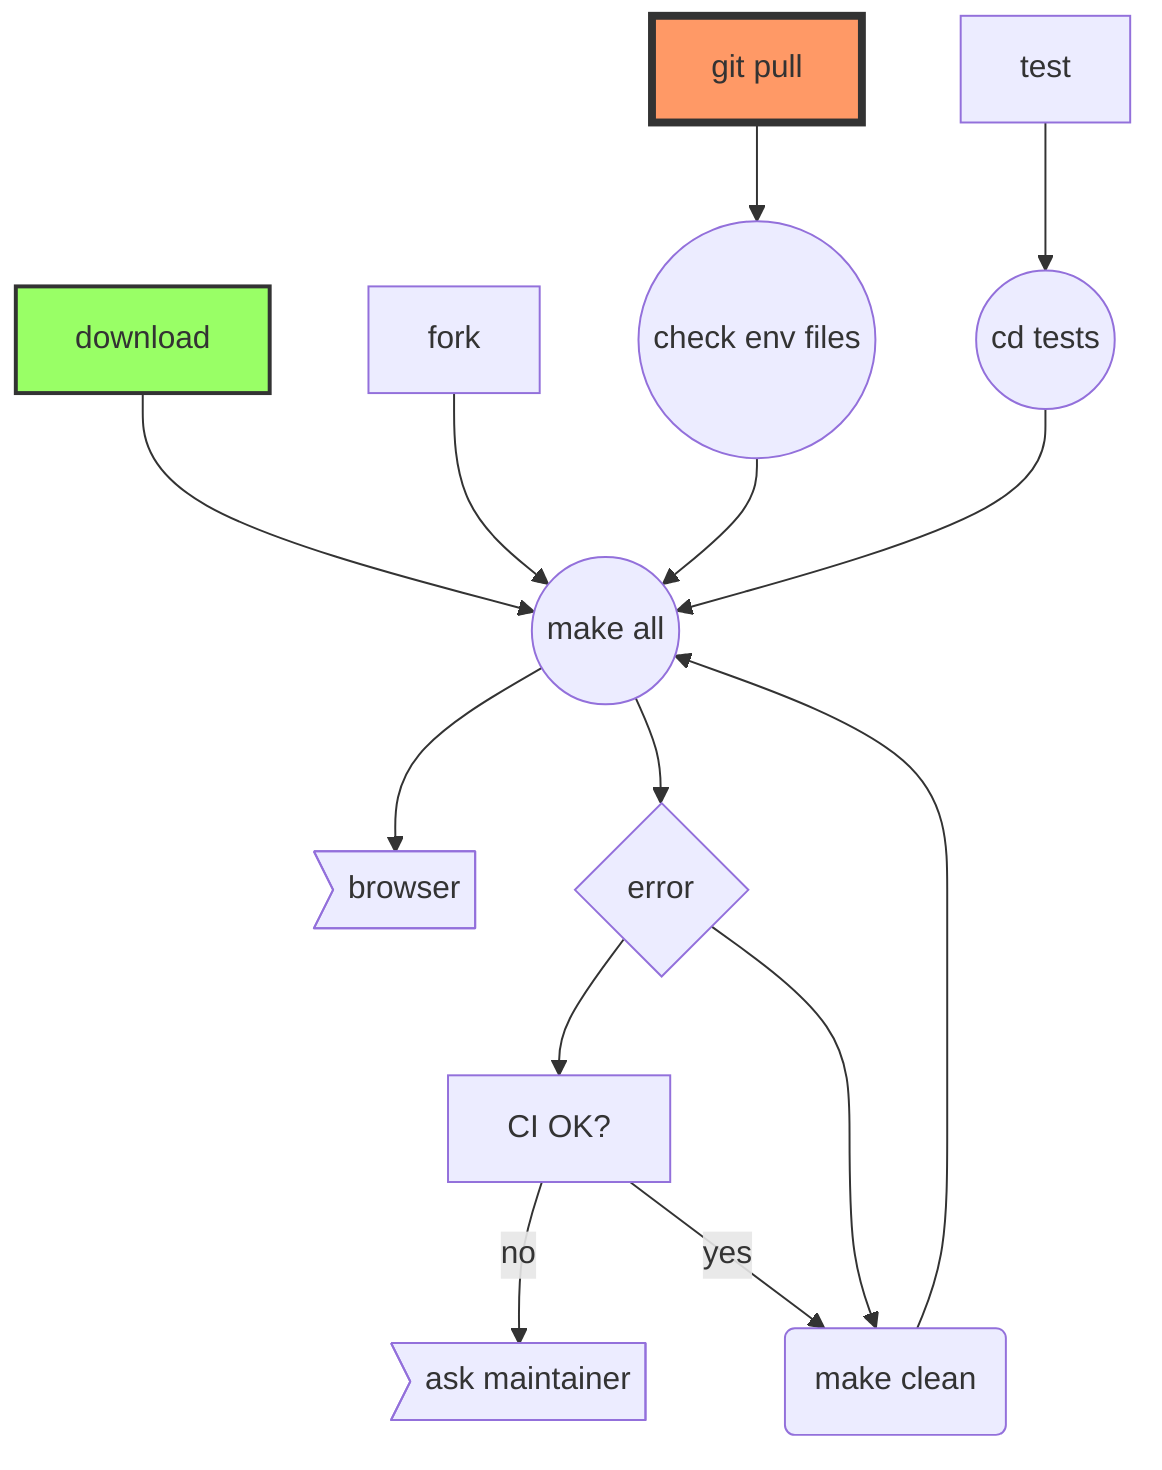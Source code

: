graph TD

    new[download] --> all((make all))
    new-develop[fork] --> all
    existing[git pull] --> env((check env files))
    env --> all

    all --> browser>browser]
    all --> error{error}
    error --> ci[CI OK?]
    ci -- no --> maintainer>ask maintainer]
    ci -- yes --> clean

    error --> clean(make clean)
    clean --> all

    test[test] --> cd-tests((cd tests))
    cd-tests --> all



    %% Styles
     classDef green fill:#9f6,stroke:#333,stroke-width:2px;
     classDef orange fill:#f96,stroke:#333,stroke-width:4px;
     class new green
     class existing orange